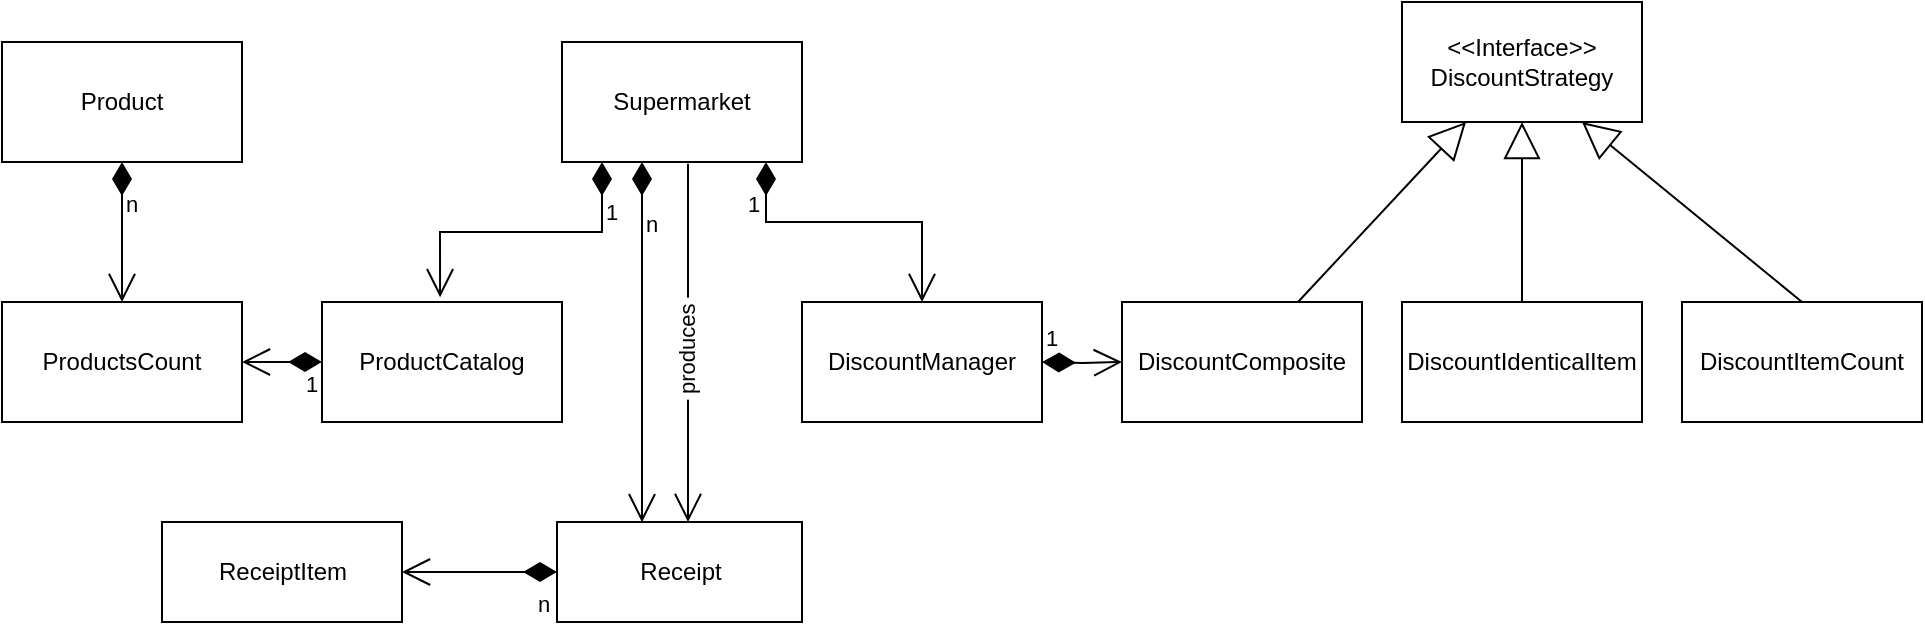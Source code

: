 <mxfile version="15.5.2" type="device"><diagram id="EonNJT9tULvBAfBxM17m" name="Page-1"><mxGraphModel dx="1172" dy="613" grid="1" gridSize="10" guides="1" tooltips="1" connect="1" arrows="1" fold="1" page="1" pageScale="1" pageWidth="850" pageHeight="1100" math="0" shadow="0"><root><mxCell id="0"/><mxCell id="1" parent="0"/><mxCell id="i4zflCfA5M7V1LXFhrva-1" value="Supermarket" style="rounded=0;whiteSpace=wrap;html=1;" vertex="1" parent="1"><mxGeometry x="360" y="240" width="120" height="60" as="geometry"/></mxCell><mxCell id="i4zflCfA5M7V1LXFhrva-2" value="ProductCatalog" style="rounded=0;whiteSpace=wrap;html=1;" vertex="1" parent="1"><mxGeometry x="240" y="370" width="120" height="60" as="geometry"/></mxCell><mxCell id="i4zflCfA5M7V1LXFhrva-4" value="1" style="endArrow=open;html=1;endSize=12;startArrow=diamondThin;startSize=14;startFill=1;edgeStyle=orthogonalEdgeStyle;align=left;verticalAlign=bottom;rounded=0;entryX=0.492;entryY=-0.04;entryDx=0;entryDy=0;entryPerimeter=0;" edge="1" parent="1" target="i4zflCfA5M7V1LXFhrva-2"><mxGeometry x="-0.548" relative="1" as="geometry"><mxPoint x="380" y="300" as="sourcePoint"/><mxPoint x="401" y="300" as="targetPoint"/><Array as="points"><mxPoint x="380" y="335"/><mxPoint x="299" y="335"/></Array><mxPoint as="offset"/></mxGeometry></mxCell><mxCell id="i4zflCfA5M7V1LXFhrva-6" value="DiscountManager" style="rounded=0;whiteSpace=wrap;html=1;" vertex="1" parent="1"><mxGeometry x="480" y="370" width="120" height="60" as="geometry"/></mxCell><mxCell id="i4zflCfA5M7V1LXFhrva-8" value="1" style="endArrow=open;html=1;endSize=12;startArrow=diamondThin;startSize=14;startFill=1;edgeStyle=orthogonalEdgeStyle;align=left;verticalAlign=bottom;rounded=0;entryX=0.5;entryY=0;entryDx=0;entryDy=0;" edge="1" parent="1" target="i4zflCfA5M7V1LXFhrva-6"><mxGeometry x="-0.589" y="-12" relative="1" as="geometry"><mxPoint x="462" y="300" as="sourcePoint"/><mxPoint x="441" y="300.0" as="targetPoint"/><mxPoint x="-12" y="-12" as="offset"/><Array as="points"><mxPoint x="462" y="330"/><mxPoint x="540" y="330"/></Array></mxGeometry></mxCell><mxCell id="i4zflCfA5M7V1LXFhrva-9" value="Product" style="rounded=0;whiteSpace=wrap;html=1;" vertex="1" parent="1"><mxGeometry x="80" y="240" width="120" height="60" as="geometry"/></mxCell><mxCell id="i4zflCfA5M7V1LXFhrva-10" value="ProductsCount" style="rounded=0;whiteSpace=wrap;html=1;" vertex="1" parent="1"><mxGeometry x="80" y="370" width="120" height="60" as="geometry"/></mxCell><mxCell id="i4zflCfA5M7V1LXFhrva-11" value="n" style="endArrow=open;html=1;endSize=12;startArrow=diamondThin;startSize=14;startFill=1;edgeStyle=orthogonalEdgeStyle;align=left;verticalAlign=bottom;rounded=0;exitX=0.5;exitY=1;exitDx=0;exitDy=0;entryX=0.5;entryY=0;entryDx=0;entryDy=0;" edge="1" parent="1" source="i4zflCfA5M7V1LXFhrva-9" target="i4zflCfA5M7V1LXFhrva-10"><mxGeometry x="-0.143" relative="1" as="geometry"><mxPoint x="130" y="369.6" as="sourcePoint"/><mxPoint x="170" y="350" as="targetPoint"/><mxPoint as="offset"/></mxGeometry></mxCell><mxCell id="i4zflCfA5M7V1LXFhrva-12" value="1" style="endArrow=open;html=1;endSize=12;startArrow=diamondThin;startSize=14;startFill=1;edgeStyle=orthogonalEdgeStyle;align=left;verticalAlign=bottom;rounded=0;exitX=0;exitY=0.5;exitDx=0;exitDy=0;entryX=1;entryY=0.5;entryDx=0;entryDy=0;" edge="1" parent="1" source="i4zflCfA5M7V1LXFhrva-2" target="i4zflCfA5M7V1LXFhrva-10"><mxGeometry x="-0.5" y="20" relative="1" as="geometry"><mxPoint x="150" y="310" as="sourcePoint"/><mxPoint x="150" y="380" as="targetPoint"/><mxPoint as="offset"/></mxGeometry></mxCell><mxCell id="i4zflCfA5M7V1LXFhrva-13" value="Receipt" style="html=1;" vertex="1" parent="1"><mxGeometry x="357.5" y="480" width="122.5" height="50" as="geometry"/></mxCell><mxCell id="i4zflCfA5M7V1LXFhrva-14" value="ReceiptItem" style="html=1;" vertex="1" parent="1"><mxGeometry x="160" y="480" width="120" height="50" as="geometry"/></mxCell><mxCell id="i4zflCfA5M7V1LXFhrva-15" value="n" style="endArrow=open;html=1;endSize=12;startArrow=diamondThin;startSize=14;startFill=1;edgeStyle=orthogonalEdgeStyle;align=left;verticalAlign=bottom;rounded=0;exitX=0;exitY=0.5;exitDx=0;exitDy=0;entryX=1;entryY=0.5;entryDx=0;entryDy=0;" edge="1" parent="1" source="i4zflCfA5M7V1LXFhrva-13" target="i4zflCfA5M7V1LXFhrva-14"><mxGeometry x="-0.702" y="25" relative="1" as="geometry"><mxPoint x="142.5" y="290.0" as="sourcePoint"/><mxPoint x="142.5" y="360.0" as="targetPoint"/><mxPoint as="offset"/></mxGeometry></mxCell><mxCell id="i4zflCfA5M7V1LXFhrva-16" value="n" style="endArrow=open;html=1;endSize=12;startArrow=diamondThin;startSize=14;startFill=1;edgeStyle=orthogonalEdgeStyle;align=left;verticalAlign=bottom;rounded=0;entryX=0.348;entryY=0.001;entryDx=0;entryDy=0;entryPerimeter=0;" edge="1" parent="1" target="i4zflCfA5M7V1LXFhrva-13"><mxGeometry x="-0.556" relative="1" as="geometry"><mxPoint x="400" y="300" as="sourcePoint"/><mxPoint x="309.04" y="377.6" as="targetPoint"/><Array as="points"><mxPoint x="400" y="345"/><mxPoint x="400" y="345"/><mxPoint x="400" y="480"/></Array><mxPoint as="offset"/></mxGeometry></mxCell><mxCell id="i4zflCfA5M7V1LXFhrva-17" value="" style="endArrow=open;endFill=1;endSize=12;html=1;rounded=0;exitX=0.525;exitY=1.014;exitDx=0;exitDy=0;exitPerimeter=0;" edge="1" parent="1" source="i4zflCfA5M7V1LXFhrva-1"><mxGeometry width="160" relative="1" as="geometry"><mxPoint x="430" y="350" as="sourcePoint"/><mxPoint x="423" y="480" as="targetPoint"/><Array as="points"><mxPoint x="423" y="390"/></Array></mxGeometry></mxCell><mxCell id="i4zflCfA5M7V1LXFhrva-18" value="&amp;nbsp;produces&amp;nbsp;" style="edgeLabel;html=1;align=center;verticalAlign=middle;resizable=0;points=[];rotation=-90;" vertex="1" connectable="0" parent="i4zflCfA5M7V1LXFhrva-17"><mxGeometry x="0.036" y="-1" relative="1" as="geometry"><mxPoint as="offset"/></mxGeometry></mxCell><mxCell id="i4zflCfA5M7V1LXFhrva-19" value="&amp;lt;&amp;lt;Interface&amp;gt;&amp;gt; DiscountStrategy" style="rounded=0;whiteSpace=wrap;html=1;" vertex="1" parent="1"><mxGeometry x="780" y="220" width="120" height="60" as="geometry"/></mxCell><mxCell id="i4zflCfA5M7V1LXFhrva-20" value="DiscountComposite" style="rounded=0;whiteSpace=wrap;html=1;" vertex="1" parent="1"><mxGeometry x="640" y="370" width="120" height="60" as="geometry"/></mxCell><mxCell id="i4zflCfA5M7V1LXFhrva-22" value="DiscountIdenticalItem" style="rounded=0;whiteSpace=wrap;html=1;" vertex="1" parent="1"><mxGeometry x="780" y="370" width="120" height="60" as="geometry"/></mxCell><mxCell id="i4zflCfA5M7V1LXFhrva-23" value="DiscountItemCount" style="rounded=0;whiteSpace=wrap;html=1;" vertex="1" parent="1"><mxGeometry x="920" y="370" width="120" height="60" as="geometry"/></mxCell><mxCell id="i4zflCfA5M7V1LXFhrva-26" value="1" style="endArrow=open;html=1;endSize=12;startArrow=diamondThin;startSize=14;startFill=1;edgeStyle=orthogonalEdgeStyle;align=left;verticalAlign=bottom;rounded=0;entryX=0;entryY=0.5;entryDx=0;entryDy=0;" edge="1" parent="1" target="i4zflCfA5M7V1LXFhrva-20"><mxGeometry x="-1" y="3" relative="1" as="geometry"><mxPoint x="600" y="400" as="sourcePoint"/><mxPoint x="760" y="400" as="targetPoint"/></mxGeometry></mxCell><mxCell id="i4zflCfA5M7V1LXFhrva-27" value="" style="endArrow=block;endSize=16;endFill=0;html=1;rounded=0;" edge="1" parent="1" source="i4zflCfA5M7V1LXFhrva-20" target="i4zflCfA5M7V1LXFhrva-19"><mxGeometry width="160" relative="1" as="geometry"><mxPoint x="700" y="210" as="sourcePoint"/><mxPoint x="700" y="210" as="targetPoint"/></mxGeometry></mxCell><mxCell id="i4zflCfA5M7V1LXFhrva-28" value="" style="endArrow=block;endSize=16;endFill=0;html=1;rounded=0;entryX=0.75;entryY=1;entryDx=0;entryDy=0;exitX=0.5;exitY=0;exitDx=0;exitDy=0;" edge="1" parent="1" source="i4zflCfA5M7V1LXFhrva-23" target="i4zflCfA5M7V1LXFhrva-19"><mxGeometry width="160" relative="1" as="geometry"><mxPoint x="738" y="380" as="sourcePoint"/><mxPoint x="822.0" y="290" as="targetPoint"/></mxGeometry></mxCell><mxCell id="i4zflCfA5M7V1LXFhrva-29" value="" style="endArrow=block;endSize=16;endFill=0;html=1;rounded=0;entryX=0.5;entryY=1;entryDx=0;entryDy=0;" edge="1" parent="1" source="i4zflCfA5M7V1LXFhrva-22" target="i4zflCfA5M7V1LXFhrva-19"><mxGeometry width="160" relative="1" as="geometry"><mxPoint x="748" y="390" as="sourcePoint"/><mxPoint x="832.0" y="300" as="targetPoint"/></mxGeometry></mxCell></root></mxGraphModel></diagram></mxfile>